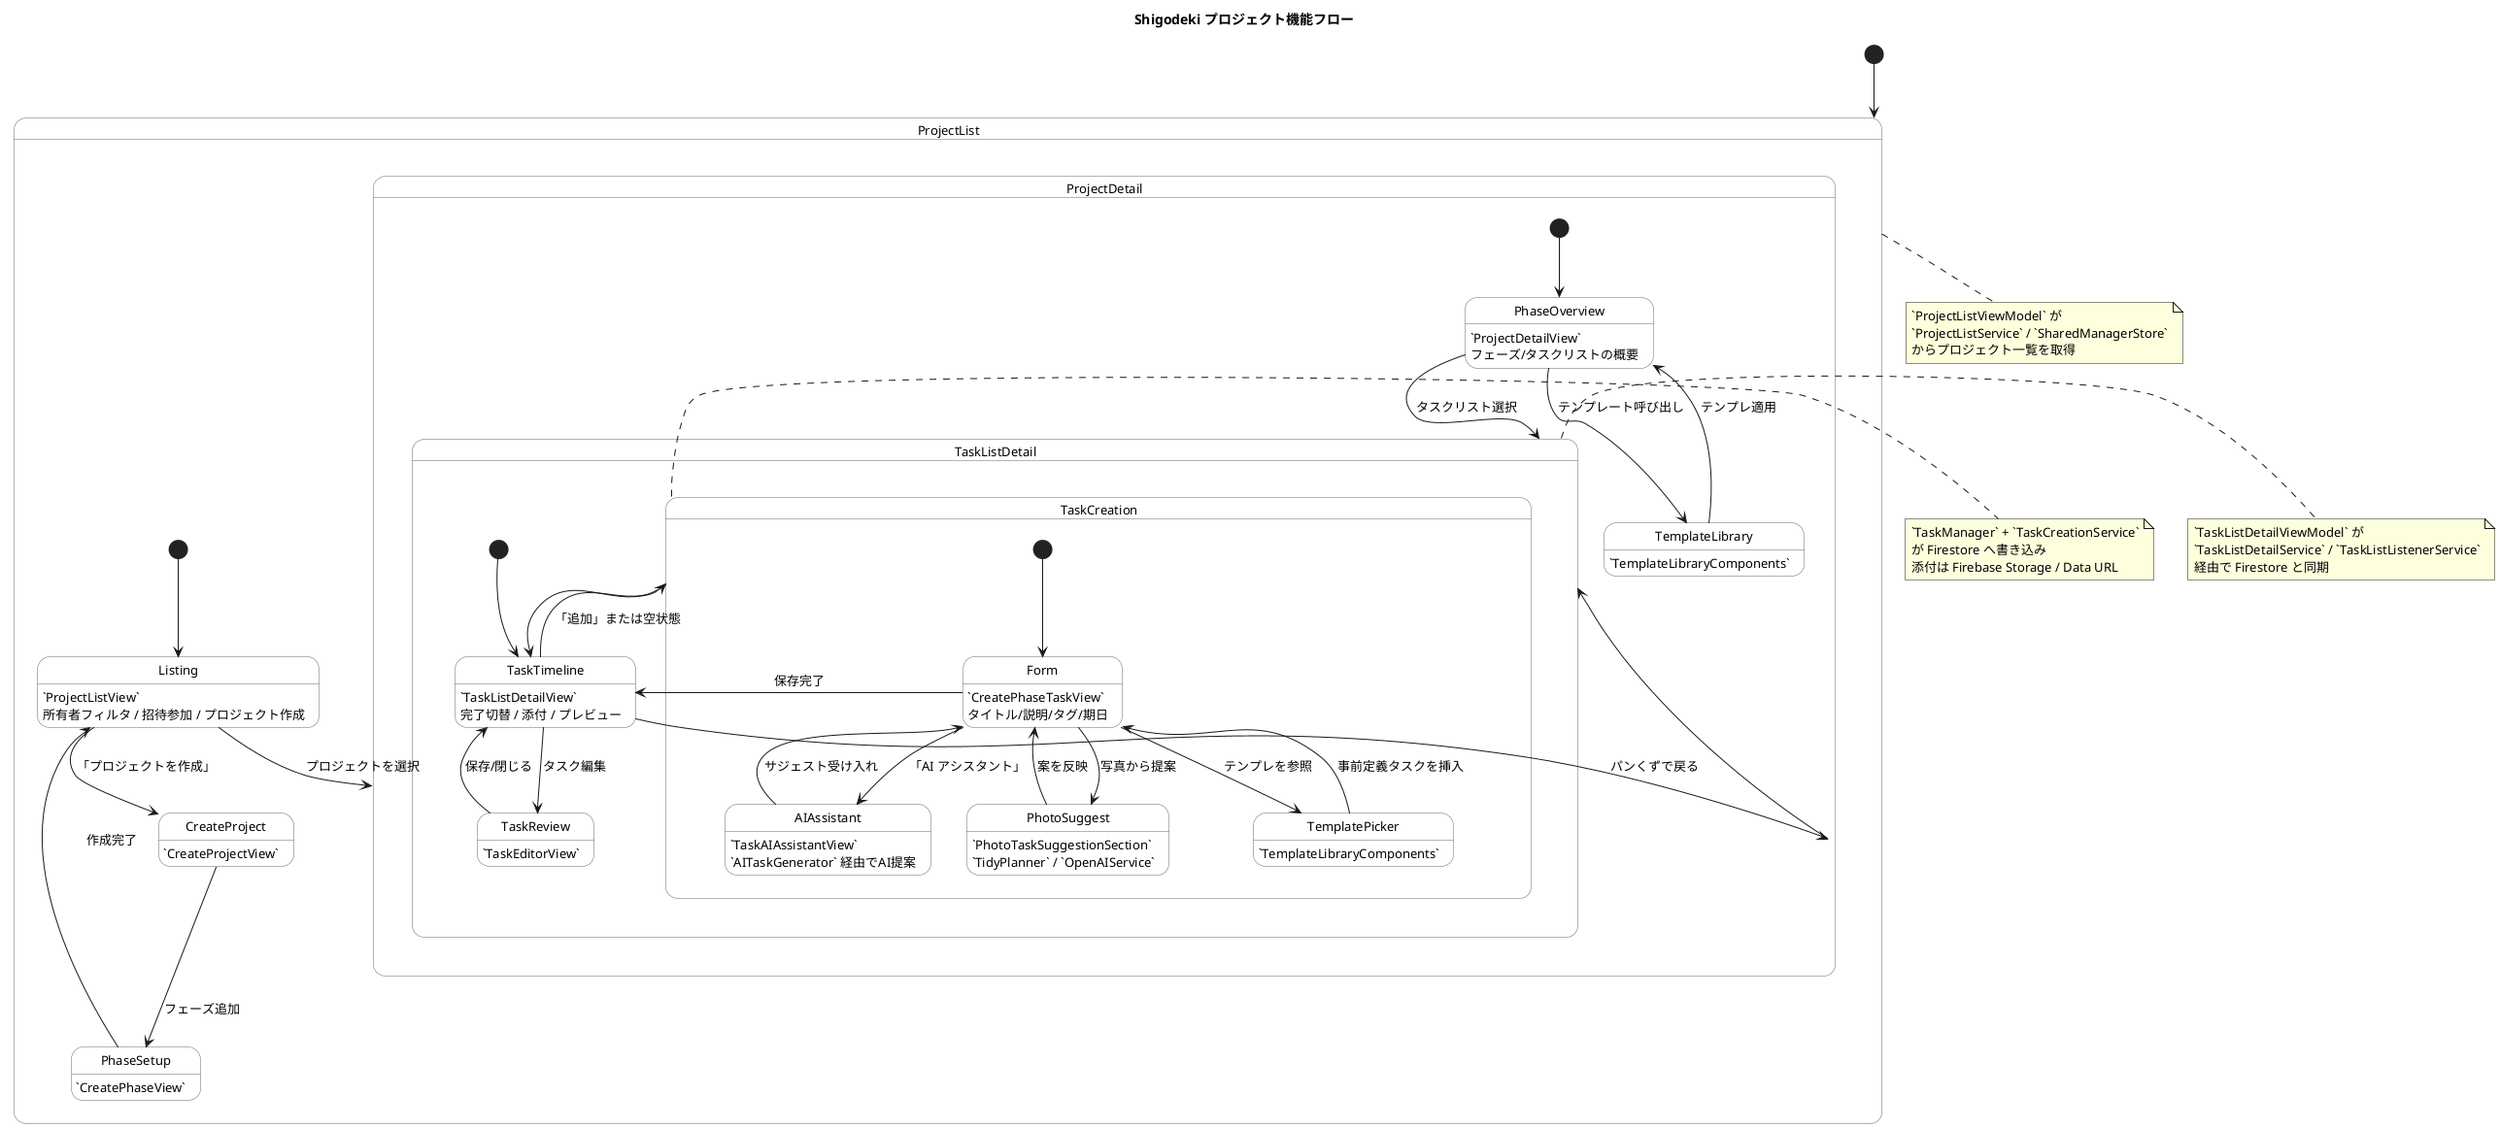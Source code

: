 @startuml
title Shigodeki プロジェクト機能フロー

skinparam shadowing false
skinparam state {
  BackgroundColor White
  BorderColor #666666
  FontSize 13
}

[*] --> ProjectList

state ProjectList {
  [*] --> Listing
  Listing : `ProjectListView`
  Listing : 所有者フィルタ / 招待参加 / プロジェクト作成

  Listing --> ProjectDetail : プロジェクトを選択
  Listing --> CreateProject : 「プロジェクトを作成」

  CreateProject : `CreateProjectView`
  CreateProject --> PhaseSetup : フェーズ追加
  PhaseSetup : `CreatePhaseView`
  PhaseSetup --> Listing : 作成完了
}

state ProjectDetail {
  [*] --> PhaseOverview
  PhaseOverview : `ProjectDetailView`
  PhaseOverview : フェーズ/タスクリストの概要

  PhaseOverview --> TaskListDetail : タスクリスト選択
  PhaseOverview --> TemplateLibrary : テンプレート呼び出し

  TemplateLibrary : `TemplateLibraryComponents`
  TemplateLibrary --> PhaseOverview : テンプレ適用
}

state TaskListDetail {
  [*] --> TaskTimeline
  TaskTimeline : `TaskListDetailView`
  TaskTimeline : 完了切替 / 添付 / プレビュー

  TaskTimeline --> TaskCreation : 「追加」または空状態
  TaskTimeline --> TaskReview : タスク編集
  TaskReview : `TaskEditorView`
  TaskReview --> TaskTimeline : 保存/閉じる
}

state TaskCreation {
  [*] --> Form
  Form : `CreatePhaseTaskView`
  Form : タイトル/説明/タグ/期日

  Form --> AIAssistant : 「AI アシスタント」
  Form --> PhotoSuggest : 写真から提案
  Form --> TemplatePicker : テンプレを参照

  AIAssistant : `TaskAIAssistantView`
  AIAssistant : `AITaskGenerator` 経由でAI提案
  AIAssistant --> Form : サジェスト受け入れ

  PhotoSuggest : `PhotoTaskSuggestionSection`
  PhotoSuggest : `TidyPlanner` / `OpenAIService`
  PhotoSuggest --> Form : 案を反映

  TemplatePicker : `TemplateLibraryComponents`
  TemplatePicker --> Form : 事前定義タスクを挿入

  Form --> TaskTimeline : 保存完了
}

ProjectDetail --> TaskListDetail
TaskCreation --> TaskTimeline
TaskTimeline --> ProjectDetail : パンくずで戻る

note right of TaskListDetail
  `TaskListDetailViewModel` が
  `TaskListDetailService` / `TaskListListenerService`
  経由で Firestore と同期
end note

note right of TaskCreation
  `TaskManager` + `TaskCreationService`
  が Firestore へ書き込み
  添付は Firebase Storage / Data URL
end note

note bottom of ProjectList
  `ProjectListViewModel` が
  `ProjectListService` / `SharedManagerStore`
  からプロジェクト一覧を取得
end note

@enduml
